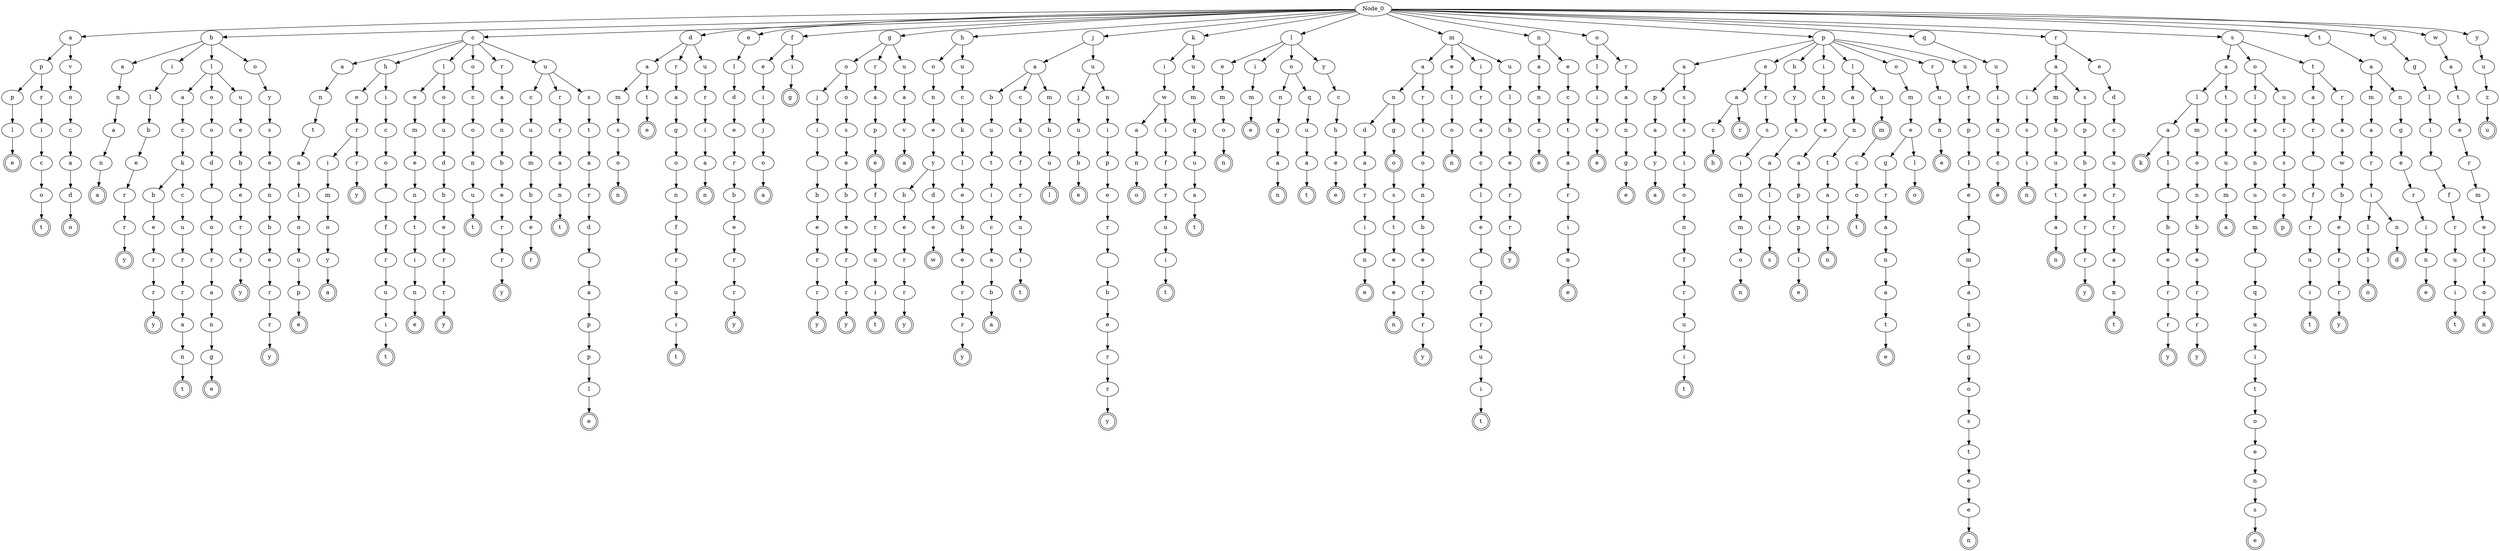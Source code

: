 digraph Trie {
	Node_1 [label="a"]
	Node_0 -> Node_1
	Node_2 [label="p"]
	Node_1 -> Node_2
	Node_3 [label="p"]
	Node_2 -> Node_3
	Node_4 [label="l"]
	Node_3 -> Node_4
	Node_5 [label="e" shape="doublecircle"]
	Node_4 -> Node_5
	Node_6 [label="r"]
	Node_2 -> Node_6
	Node_7 [label="i"]
	Node_6 -> Node_7
	Node_8 [label="c"]
	Node_7 -> Node_8
	Node_9 [label="o"]
	Node_8 -> Node_9
	Node_10 [label="t" shape="doublecircle"]
	Node_9 -> Node_10
	Node_11 [label="v"]
	Node_1 -> Node_11
	Node_12 [label="o"]
	Node_11 -> Node_12
	Node_13 [label="c"]
	Node_12 -> Node_13
	Node_14 [label="a"]
	Node_13 -> Node_14
	Node_15 [label="d"]
	Node_14 -> Node_15
	Node_16 [label="o" shape="doublecircle"]
	Node_15 -> Node_16
	Node_17 [label="b"]
	Node_0 -> Node_17
	Node_18 [label="a"]
	Node_17 -> Node_18
	Node_19 [label="n"]
	Node_18 -> Node_19
	Node_20 [label="a"]
	Node_19 -> Node_20
	Node_21 [label="n"]
	Node_20 -> Node_21
	Node_22 [label="a" shape="doublecircle"]
	Node_21 -> Node_22
	Node_23 [label="i"]
	Node_17 -> Node_23
	Node_24 [label="l"]
	Node_23 -> Node_24
	Node_25 [label="b"]
	Node_24 -> Node_25
	Node_26 [label="e"]
	Node_25 -> Node_26
	Node_27 [label="r"]
	Node_26 -> Node_27
	Node_28 [label="r"]
	Node_27 -> Node_28
	Node_29 [label="y" shape="doublecircle"]
	Node_28 -> Node_29
	Node_30 [label="l"]
	Node_17 -> Node_30
	Node_31 [label="a"]
	Node_30 -> Node_31
	Node_32 [label="c"]
	Node_31 -> Node_32
	Node_33 [label="k"]
	Node_32 -> Node_33
	Node_34 [label="b"]
	Node_33 -> Node_34
	Node_35 [label="e"]
	Node_34 -> Node_35
	Node_36 [label="r"]
	Node_35 -> Node_36
	Node_37 [label="r"]
	Node_36 -> Node_37
	Node_38 [label="y" shape="doublecircle"]
	Node_37 -> Node_38
	Node_39 [label="c"]
	Node_33 -> Node_39
	Node_40 [label="u"]
	Node_39 -> Node_40
	Node_41 [label="r"]
	Node_40 -> Node_41
	Node_42 [label="r"]
	Node_41 -> Node_42
	Node_43 [label="a"]
	Node_42 -> Node_43
	Node_44 [label="n"]
	Node_43 -> Node_44
	Node_45 [label="t" shape="doublecircle"]
	Node_44 -> Node_45
	Node_391 [label="o"]
	Node_30 -> Node_391
	Node_392 [label="o"]
	Node_391 -> Node_392
	Node_393 [label="d"]
	Node_392 -> Node_393
	Node_394 [label=" "]
	Node_393 -> Node_394
	Node_395 [label="o"]
	Node_394 -> Node_395
	Node_396 [label="r"]
	Node_395 -> Node_396
	Node_397 [label="a"]
	Node_396 -> Node_397
	Node_398 [label="n"]
	Node_397 -> Node_398
	Node_399 [label="g"]
	Node_398 -> Node_399
	Node_400 [label="e" shape="doublecircle"]
	Node_399 -> Node_400
	Node_46 [label="u"]
	Node_30 -> Node_46
	Node_47 [label="e"]
	Node_46 -> Node_47
	Node_48 [label="b"]
	Node_47 -> Node_48
	Node_49 [label="e"]
	Node_48 -> Node_49
	Node_50 [label="r"]
	Node_49 -> Node_50
	Node_51 [label="r"]
	Node_50 -> Node_51
	Node_52 [label="y" shape="doublecircle"]
	Node_51 -> Node_52
	Node_53 [label="o"]
	Node_17 -> Node_53
	Node_54 [label="y"]
	Node_53 -> Node_54
	Node_55 [label="s"]
	Node_54 -> Node_55
	Node_56 [label="e"]
	Node_55 -> Node_56
	Node_57 [label="n"]
	Node_56 -> Node_57
	Node_58 [label="b"]
	Node_57 -> Node_58
	Node_59 [label="e"]
	Node_58 -> Node_59
	Node_60 [label="r"]
	Node_59 -> Node_60
	Node_61 [label="r"]
	Node_60 -> Node_61
	Node_62 [label="y" shape="doublecircle"]
	Node_61 -> Node_62
	Node_63 [label="c"]
	Node_0 -> Node_63
	Node_327 [label="a"]
	Node_63 -> Node_327
	Node_328 [label="n"]
	Node_327 -> Node_328
	Node_329 [label="t"]
	Node_328 -> Node_329
	Node_330 [label="a"]
	Node_329 -> Node_330
	Node_331 [label="l"]
	Node_330 -> Node_331
	Node_332 [label="o"]
	Node_331 -> Node_332
	Node_333 [label="u"]
	Node_332 -> Node_333
	Node_334 [label="p"]
	Node_333 -> Node_334
	Node_335 [label="e" shape="doublecircle"]
	Node_334 -> Node_335
	Node_70 [label="h"]
	Node_63 -> Node_70
	Node_71 [label="e"]
	Node_70 -> Node_71
	Node_72 [label="r"]
	Node_71 -> Node_72
	Node_75 [label="i"]
	Node_72 -> Node_75
	Node_76 [label="m"]
	Node_75 -> Node_76
	Node_77 [label="o"]
	Node_76 -> Node_77
	Node_78 [label="y"]
	Node_77 -> Node_78
	Node_79 [label="a" shape="doublecircle"]
	Node_78 -> Node_79
	Node_73 [label="r"]
	Node_72 -> Node_73
	Node_74 [label="y" shape="doublecircle"]
	Node_73 -> Node_74
	Node_80 [label="i"]
	Node_70 -> Node_80
	Node_81 [label="c"]
	Node_80 -> Node_81
	Node_82 [label="o"]
	Node_81 -> Node_82
	Node_83 [label=" "]
	Node_82 -> Node_83
	Node_84 [label="f"]
	Node_83 -> Node_84
	Node_85 [label="r"]
	Node_84 -> Node_85
	Node_86 [label="u"]
	Node_85 -> Node_86
	Node_87 [label="i"]
	Node_86 -> Node_87
	Node_88 [label="t" shape="doublecircle"]
	Node_87 -> Node_88
	Node_89 [label="l"]
	Node_63 -> Node_89
	Node_401 [label="e"]
	Node_89 -> Node_401
	Node_402 [label="m"]
	Node_401 -> Node_402
	Node_403 [label="e"]
	Node_402 -> Node_403
	Node_404 [label="n"]
	Node_403 -> Node_404
	Node_405 [label="t"]
	Node_404 -> Node_405
	Node_406 [label="i"]
	Node_405 -> Node_406
	Node_407 [label="n"]
	Node_406 -> Node_407
	Node_408 [label="e" shape="doublecircle"]
	Node_407 -> Node_408
	Node_90 [label="o"]
	Node_89 -> Node_90
	Node_91 [label="u"]
	Node_90 -> Node_91
	Node_92 [label="d"]
	Node_91 -> Node_92
	Node_93 [label="b"]
	Node_92 -> Node_93
	Node_94 [label="e"]
	Node_93 -> Node_94
	Node_95 [label="r"]
	Node_94 -> Node_95
	Node_96 [label="r"]
	Node_95 -> Node_96
	Node_97 [label="y" shape="doublecircle"]
	Node_96 -> Node_97
	Node_98 [label="o"]
	Node_63 -> Node_98
	Node_99 [label="c"]
	Node_98 -> Node_99
	Node_100 [label="o"]
	Node_99 -> Node_100
	Node_101 [label="n"]
	Node_100 -> Node_101
	Node_102 [label="u"]
	Node_101 -> Node_102
	Node_103 [label="t" shape="doublecircle"]
	Node_102 -> Node_103
	Node_104 [label="r"]
	Node_63 -> Node_104
	Node_105 [label="a"]
	Node_104 -> Node_105
	Node_106 [label="n"]
	Node_105 -> Node_106
	Node_107 [label="b"]
	Node_106 -> Node_107
	Node_108 [label="e"]
	Node_107 -> Node_108
	Node_109 [label="r"]
	Node_108 -> Node_109
	Node_110 [label="r"]
	Node_109 -> Node_110
	Node_111 [label="y" shape="doublecircle"]
	Node_110 -> Node_111
	Node_64 [label="u"]
	Node_63 -> Node_64
	Node_112 [label="c"]
	Node_64 -> Node_112
	Node_113 [label="u"]
	Node_112 -> Node_113
	Node_114 [label="m"]
	Node_113 -> Node_114
	Node_115 [label="b"]
	Node_114 -> Node_115
	Node_116 [label="e"]
	Node_115 -> Node_116
	Node_117 [label="r" shape="doublecircle"]
	Node_116 -> Node_117
	Node_65 [label="r"]
	Node_64 -> Node_65
	Node_66 [label="r"]
	Node_65 -> Node_66
	Node_67 [label="a"]
	Node_66 -> Node_67
	Node_68 [label="n"]
	Node_67 -> Node_68
	Node_69 [label="t" shape="doublecircle"]
	Node_68 -> Node_69
	Node_118 [label="s"]
	Node_64 -> Node_118
	Node_119 [label="t"]
	Node_118 -> Node_119
	Node_120 [label="a"]
	Node_119 -> Node_120
	Node_121 [label="r"]
	Node_120 -> Node_121
	Node_122 [label="d"]
	Node_121 -> Node_122
	Node_123 [label=" "]
	Node_122 -> Node_123
	Node_124 [label="a"]
	Node_123 -> Node_124
	Node_125 [label="p"]
	Node_124 -> Node_125
	Node_126 [label="p"]
	Node_125 -> Node_126
	Node_127 [label="l"]
	Node_126 -> Node_127
	Node_128 [label="e" shape="doublecircle"]
	Node_127 -> Node_128
	Node_129 [label="d"]
	Node_0 -> Node_129
	Node_130 [label="a"]
	Node_129 -> Node_130
	Node_131 [label="m"]
	Node_130 -> Node_131
	Node_132 [label="s"]
	Node_131 -> Node_132
	Node_133 [label="o"]
	Node_132 -> Node_133
	Node_134 [label="n" shape="doublecircle"]
	Node_133 -> Node_134
	Node_135 [label="t"]
	Node_130 -> Node_135
	Node_136 [label="e" shape="doublecircle"]
	Node_135 -> Node_136
	Node_137 [label="r"]
	Node_129 -> Node_137
	Node_138 [label="a"]
	Node_137 -> Node_138
	Node_139 [label="g"]
	Node_138 -> Node_139
	Node_140 [label="o"]
	Node_139 -> Node_140
	Node_141 [label="n"]
	Node_140 -> Node_141
	Node_142 [label="f"]
	Node_141 -> Node_142
	Node_143 [label="r"]
	Node_142 -> Node_143
	Node_144 [label="u"]
	Node_143 -> Node_144
	Node_145 [label="i"]
	Node_144 -> Node_145
	Node_146 [label="t" shape="doublecircle"]
	Node_145 -> Node_146
	Node_147 [label="u"]
	Node_129 -> Node_147
	Node_148 [label="r"]
	Node_147 -> Node_148
	Node_149 [label="i"]
	Node_148 -> Node_149
	Node_150 [label="a"]
	Node_149 -> Node_150
	Node_151 [label="n" shape="doublecircle"]
	Node_150 -> Node_151
	Node_152 [label="e"]
	Node_0 -> Node_152
	Node_153 [label="l"]
	Node_152 -> Node_153
	Node_154 [label="d"]
	Node_153 -> Node_154
	Node_155 [label="e"]
	Node_154 -> Node_155
	Node_156 [label="r"]
	Node_155 -> Node_156
	Node_157 [label="b"]
	Node_156 -> Node_157
	Node_158 [label="e"]
	Node_157 -> Node_158
	Node_159 [label="r"]
	Node_158 -> Node_159
	Node_160 [label="r"]
	Node_159 -> Node_160
	Node_161 [label="y" shape="doublecircle"]
	Node_160 -> Node_161
	Node_162 [label="f"]
	Node_0 -> Node_162
	Node_163 [label="e"]
	Node_162 -> Node_163
	Node_164 [label="i"]
	Node_163 -> Node_164
	Node_165 [label="j"]
	Node_164 -> Node_165
	Node_166 [label="o"]
	Node_165 -> Node_166
	Node_167 [label="a" shape="doublecircle"]
	Node_166 -> Node_167
	Node_168 [label="i"]
	Node_162 -> Node_168
	Node_169 [label="g" shape="doublecircle"]
	Node_168 -> Node_169
	Node_170 [label="g"]
	Node_0 -> Node_170
	Node_171 [label="o"]
	Node_170 -> Node_171
	Node_172 [label="j"]
	Node_171 -> Node_172
	Node_173 [label="i"]
	Node_172 -> Node_173
	Node_174 [label=" "]
	Node_173 -> Node_174
	Node_175 [label="b"]
	Node_174 -> Node_175
	Node_176 [label="e"]
	Node_175 -> Node_176
	Node_177 [label="r"]
	Node_176 -> Node_177
	Node_178 [label="r"]
	Node_177 -> Node_178
	Node_179 [label="y" shape="doublecircle"]
	Node_178 -> Node_179
	Node_180 [label="o"]
	Node_171 -> Node_180
	Node_181 [label="s"]
	Node_180 -> Node_181
	Node_182 [label="e"]
	Node_181 -> Node_182
	Node_183 [label="b"]
	Node_182 -> Node_183
	Node_184 [label="e"]
	Node_183 -> Node_184
	Node_185 [label="r"]
	Node_184 -> Node_185
	Node_186 [label="r"]
	Node_185 -> Node_186
	Node_187 [label="y" shape="doublecircle"]
	Node_186 -> Node_187
	Node_188 [label="r"]
	Node_170 -> Node_188
	Node_189 [label="a"]
	Node_188 -> Node_189
	Node_190 [label="p"]
	Node_189 -> Node_190
	Node_191 [label="e" shape="doublecircle"]
	Node_190 -> Node_191
	Node_198 [label="f"]
	Node_191 -> Node_198
	Node_199 [label="r"]
	Node_198 -> Node_199
	Node_200 [label="u"]
	Node_199 -> Node_200
	Node_201 [label="i"]
	Node_200 -> Node_201
	Node_202 [label="t" shape="doublecircle"]
	Node_201 -> Node_202
	Node_203 [label="u"]
	Node_170 -> Node_203
	Node_204 [label="a"]
	Node_203 -> Node_204
	Node_205 [label="v"]
	Node_204 -> Node_205
	Node_206 [label="a" shape="doublecircle"]
	Node_205 -> Node_206
	Node_207 [label="h"]
	Node_0 -> Node_207
	Node_208 [label="o"]
	Node_207 -> Node_208
	Node_209 [label="n"]
	Node_208 -> Node_209
	Node_210 [label="e"]
	Node_209 -> Node_210
	Node_211 [label="y"]
	Node_210 -> Node_211
	Node_212 [label="b"]
	Node_211 -> Node_212
	Node_213 [label="e"]
	Node_212 -> Node_213
	Node_214 [label="r"]
	Node_213 -> Node_214
	Node_215 [label="r"]
	Node_214 -> Node_215
	Node_216 [label="y" shape="doublecircle"]
	Node_215 -> Node_216
	Node_336 [label="d"]
	Node_211 -> Node_336
	Node_337 [label="e"]
	Node_336 -> Node_337
	Node_338 [label="w" shape="doublecircle"]
	Node_337 -> Node_338
	Node_217 [label="u"]
	Node_207 -> Node_217
	Node_218 [label="c"]
	Node_217 -> Node_218
	Node_219 [label="k"]
	Node_218 -> Node_219
	Node_220 [label="l"]
	Node_219 -> Node_220
	Node_221 [label="e"]
	Node_220 -> Node_221
	Node_222 [label="b"]
	Node_221 -> Node_222
	Node_223 [label="e"]
	Node_222 -> Node_223
	Node_224 [label="r"]
	Node_223 -> Node_224
	Node_225 [label="r"]
	Node_224 -> Node_225
	Node_226 [label="y" shape="doublecircle"]
	Node_225 -> Node_226
	Node_227 [label="j"]
	Node_0 -> Node_227
	Node_228 [label="a"]
	Node_227 -> Node_228
	Node_229 [label="b"]
	Node_228 -> Node_229
	Node_230 [label="u"]
	Node_229 -> Node_230
	Node_231 [label="t"]
	Node_230 -> Node_231
	Node_232 [label="i"]
	Node_231 -> Node_232
	Node_233 [label="c"]
	Node_232 -> Node_233
	Node_234 [label="a"]
	Node_233 -> Node_234
	Node_235 [label="b"]
	Node_234 -> Node_235
	Node_236 [label="a" shape="doublecircle"]
	Node_235 -> Node_236
	Node_237 [label="c"]
	Node_228 -> Node_237
	Node_238 [label="k"]
	Node_237 -> Node_238
	Node_239 [label="f"]
	Node_238 -> Node_239
	Node_240 [label="r"]
	Node_239 -> Node_240
	Node_241 [label="u"]
	Node_240 -> Node_241
	Node_242 [label="i"]
	Node_241 -> Node_242
	Node_243 [label="t" shape="doublecircle"]
	Node_242 -> Node_243
	Node_244 [label="m"]
	Node_228 -> Node_244
	Node_245 [label="b"]
	Node_244 -> Node_245
	Node_246 [label="u"]
	Node_245 -> Node_246
	Node_247 [label="l" shape="doublecircle"]
	Node_246 -> Node_247
	Node_248 [label="u"]
	Node_227 -> Node_248
	Node_249 [label="j"]
	Node_248 -> Node_249
	Node_250 [label="u"]
	Node_249 -> Node_250
	Node_251 [label="b"]
	Node_250 -> Node_251
	Node_252 [label="e" shape="doublecircle"]
	Node_251 -> Node_252
	Node_253 [label="n"]
	Node_248 -> Node_253
	Node_254 [label="i"]
	Node_253 -> Node_254
	Node_255 [label="p"]
	Node_254 -> Node_255
	Node_256 [label="e"]
	Node_255 -> Node_256
	Node_257 [label="r"]
	Node_256 -> Node_257
	Node_258 [label=" "]
	Node_257 -> Node_258
	Node_259 [label="b"]
	Node_258 -> Node_259
	Node_260 [label="e"]
	Node_259 -> Node_260
	Node_261 [label="r"]
	Node_260 -> Node_261
	Node_262 [label="r"]
	Node_261 -> Node_262
	Node_263 [label="y" shape="doublecircle"]
	Node_262 -> Node_263
	Node_264 [label="k"]
	Node_0 -> Node_264
	Node_265 [label="i"]
	Node_264 -> Node_265
	Node_266 [label="w"]
	Node_265 -> Node_266
	Node_267 [label="a"]
	Node_266 -> Node_267
	Node_268 [label="n"]
	Node_267 -> Node_268
	Node_269 [label="o" shape="doublecircle"]
	Node_268 -> Node_269
	Node_270 [label="i"]
	Node_266 -> Node_270
	Node_271 [label="f"]
	Node_270 -> Node_271
	Node_272 [label="r"]
	Node_271 -> Node_272
	Node_273 [label="u"]
	Node_272 -> Node_273
	Node_274 [label="i"]
	Node_273 -> Node_274
	Node_275 [label="t" shape="doublecircle"]
	Node_274 -> Node_275
	Node_276 [label="u"]
	Node_264 -> Node_276
	Node_277 [label="m"]
	Node_276 -> Node_277
	Node_278 [label="q"]
	Node_277 -> Node_278
	Node_279 [label="u"]
	Node_278 -> Node_279
	Node_280 [label="a"]
	Node_279 -> Node_280
	Node_281 [label="t" shape="doublecircle"]
	Node_280 -> Node_281
	Node_282 [label="l"]
	Node_0 -> Node_282
	Node_283 [label="e"]
	Node_282 -> Node_283
	Node_284 [label="m"]
	Node_283 -> Node_284
	Node_285 [label="o"]
	Node_284 -> Node_285
	Node_286 [label="n" shape="doublecircle"]
	Node_285 -> Node_286
	Node_287 [label="i"]
	Node_282 -> Node_287
	Node_288 [label="m"]
	Node_287 -> Node_288
	Node_289 [label="e" shape="doublecircle"]
	Node_288 -> Node_289
	Node_290 [label="o"]
	Node_282 -> Node_290
	Node_295 [label="n"]
	Node_290 -> Node_295
	Node_296 [label="g"]
	Node_295 -> Node_296
	Node_297 [label="a"]
	Node_296 -> Node_297
	Node_298 [label="n" shape="doublecircle"]
	Node_297 -> Node_298
	Node_291 [label="q"]
	Node_290 -> Node_291
	Node_292 [label="u"]
	Node_291 -> Node_292
	Node_293 [label="a"]
	Node_292 -> Node_293
	Node_294 [label="t" shape="doublecircle"]
	Node_293 -> Node_294
	Node_299 [label="y"]
	Node_282 -> Node_299
	Node_300 [label="c"]
	Node_299 -> Node_300
	Node_301 [label="h"]
	Node_300 -> Node_301
	Node_302 [label="e"]
	Node_301 -> Node_302
	Node_303 [label="e" shape="doublecircle"]
	Node_302 -> Node_303
	Node_304 [label="m"]
	Node_0 -> Node_304
	Node_305 [label="a"]
	Node_304 -> Node_305
	Node_306 [label="n"]
	Node_305 -> Node_306
	Node_409 [label="d"]
	Node_306 -> Node_409
	Node_410 [label="a"]
	Node_409 -> Node_410
	Node_411 [label="r"]
	Node_410 -> Node_411
	Node_412 [label="i"]
	Node_411 -> Node_412
	Node_413 [label="n"]
	Node_412 -> Node_413
	Node_414 [label="e" shape="doublecircle"]
	Node_413 -> Node_414
	Node_307 [label="g"]
	Node_306 -> Node_307
	Node_308 [label="o" shape="doublecircle"]
	Node_307 -> Node_308
	Node_309 [label="s"]
	Node_308 -> Node_309
	Node_310 [label="t"]
	Node_309 -> Node_310
	Node_311 [label="e"]
	Node_310 -> Node_311
	Node_312 [label="e"]
	Node_311 -> Node_312
	Node_313 [label="n" shape="doublecircle"]
	Node_312 -> Node_313
	Node_314 [label="r"]
	Node_305 -> Node_314
	Node_315 [label="i"]
	Node_314 -> Node_315
	Node_316 [label="o"]
	Node_315 -> Node_316
	Node_317 [label="n"]
	Node_316 -> Node_317
	Node_318 [label="b"]
	Node_317 -> Node_318
	Node_319 [label="e"]
	Node_318 -> Node_319
	Node_320 [label="r"]
	Node_319 -> Node_320
	Node_321 [label="r"]
	Node_320 -> Node_321
	Node_322 [label="y" shape="doublecircle"]
	Node_321 -> Node_322
	Node_323 [label="e"]
	Node_304 -> Node_323
	Node_324 [label="l"]
	Node_323 -> Node_324
	Node_325 [label="o"]
	Node_324 -> Node_325
	Node_326 [label="n" shape="doublecircle"]
	Node_325 -> Node_326
	Node_349 [label="i"]
	Node_304 -> Node_349
	Node_350 [label="r"]
	Node_349 -> Node_350
	Node_351 [label="a"]
	Node_350 -> Node_351
	Node_352 [label="c"]
	Node_351 -> Node_352
	Node_353 [label="l"]
	Node_352 -> Node_353
	Node_354 [label="e"]
	Node_353 -> Node_354
	Node_355 [label=" "]
	Node_354 -> Node_355
	Node_356 [label="f"]
	Node_355 -> Node_356
	Node_357 [label="r"]
	Node_356 -> Node_357
	Node_358 [label="u"]
	Node_357 -> Node_358
	Node_359 [label="i"]
	Node_358 -> Node_359
	Node_360 [label="t" shape="doublecircle"]
	Node_359 -> Node_360
	Node_361 [label="u"]
	Node_304 -> Node_361
	Node_362 [label="l"]
	Node_361 -> Node_362
	Node_363 [label="b"]
	Node_362 -> Node_363
	Node_364 [label="e"]
	Node_363 -> Node_364
	Node_365 [label="r"]
	Node_364 -> Node_365
	Node_366 [label="r"]
	Node_365 -> Node_366
	Node_367 [label="y" shape="doublecircle"]
	Node_366 -> Node_367
	Node_368 [label="n"]
	Node_0 -> Node_368
	Node_377 [label="a"]
	Node_368 -> Node_377
	Node_378 [label="n"]
	Node_377 -> Node_378
	Node_379 [label="c"]
	Node_378 -> Node_379
	Node_380 [label="e" shape="doublecircle"]
	Node_379 -> Node_380
	Node_369 [label="e"]
	Node_368 -> Node_369
	Node_370 [label="c"]
	Node_369 -> Node_370
	Node_371 [label="t"]
	Node_370 -> Node_371
	Node_372 [label="a"]
	Node_371 -> Node_372
	Node_373 [label="r"]
	Node_372 -> Node_373
	Node_374 [label="i"]
	Node_373 -> Node_374
	Node_375 [label="n"]
	Node_374 -> Node_375
	Node_376 [label="e" shape="doublecircle"]
	Node_375 -> Node_376
	Node_381 [label="o"]
	Node_0 -> Node_381
	Node_382 [label="l"]
	Node_381 -> Node_382
	Node_383 [label="i"]
	Node_382 -> Node_383
	Node_384 [label="v"]
	Node_383 -> Node_384
	Node_385 [label="e" shape="doublecircle"]
	Node_384 -> Node_385
	Node_386 [label="r"]
	Node_381 -> Node_386
	Node_387 [label="a"]
	Node_386 -> Node_387
	Node_388 [label="n"]
	Node_387 -> Node_388
	Node_389 [label="g"]
	Node_388 -> Node_389
	Node_390 [label="e" shape="doublecircle"]
	Node_389 -> Node_390
	Node_424 [label="p"]
	Node_0 -> Node_424
	Node_425 [label="a"]
	Node_424 -> Node_425
	Node_426 [label="p"]
	Node_425 -> Node_426
	Node_427 [label="a"]
	Node_426 -> Node_427
	Node_428 [label="y"]
	Node_427 -> Node_428
	Node_429 [label="a" shape="doublecircle"]
	Node_428 -> Node_429
	Node_430 [label="s"]
	Node_425 -> Node_430
	Node_431 [label="s"]
	Node_430 -> Node_431
	Node_432 [label="i"]
	Node_431 -> Node_432
	Node_433 [label="o"]
	Node_432 -> Node_433
	Node_434 [label="n"]
	Node_433 -> Node_434
	Node_435 [label="f"]
	Node_434 -> Node_435
	Node_436 [label="r"]
	Node_435 -> Node_436
	Node_437 [label="u"]
	Node_436 -> Node_437
	Node_438 [label="i"]
	Node_437 -> Node_438
	Node_439 [label="t" shape="doublecircle"]
	Node_438 -> Node_439
	Node_440 [label="e"]
	Node_424 -> Node_440
	Node_441 [label="a"]
	Node_440 -> Node_441
	Node_442 [label="c"]
	Node_441 -> Node_442
	Node_443 [label="h" shape="doublecircle"]
	Node_442 -> Node_443
	Node_444 [label="r" shape="doublecircle"]
	Node_441 -> Node_444
	Node_445 [label="r"]
	Node_440 -> Node_445
	Node_446 [label="s"]
	Node_445 -> Node_446
	Node_447 [label="i"]
	Node_446 -> Node_447
	Node_448 [label="m"]
	Node_447 -> Node_448
	Node_449 [label="m"]
	Node_448 -> Node_449
	Node_450 [label="o"]
	Node_449 -> Node_450
	Node_451 [label="n" shape="doublecircle"]
	Node_450 -> Node_451
	Node_452 [label="h"]
	Node_424 -> Node_452
	Node_453 [label="y"]
	Node_452 -> Node_453
	Node_454 [label="s"]
	Node_453 -> Node_454
	Node_455 [label="a"]
	Node_454 -> Node_455
	Node_456 [label="l"]
	Node_455 -> Node_456
	Node_457 [label="i"]
	Node_456 -> Node_457
	Node_458 [label="s" shape="doublecircle"]
	Node_457 -> Node_458
	Node_472 [label="i"]
	Node_424 -> Node_472
	Node_473 [label="n"]
	Node_472 -> Node_473
	Node_474 [label="e"]
	Node_473 -> Node_474
	Node_475 [label="a"]
	Node_474 -> Node_475
	Node_476 [label="p"]
	Node_475 -> Node_476
	Node_477 [label="p"]
	Node_476 -> Node_477
	Node_478 [label="l"]
	Node_477 -> Node_478
	Node_479 [label="e" shape="doublecircle"]
	Node_478 -> Node_479
	Node_459 [label="l"]
	Node_424 -> Node_459
	Node_460 [label="a"]
	Node_459 -> Node_460
	Node_461 [label="n"]
	Node_460 -> Node_461
	Node_462 [label="t"]
	Node_461 -> Node_462
	Node_463 [label="a"]
	Node_462 -> Node_463
	Node_464 [label="i"]
	Node_463 -> Node_464
	Node_465 [label="n" shape="doublecircle"]
	Node_464 -> Node_465
	Node_466 [label="u"]
	Node_459 -> Node_466
	Node_467 [label="m" shape="doublecircle"]
	Node_466 -> Node_467
	Node_480 [label="c"]
	Node_467 -> Node_480
	Node_481 [label="o"]
	Node_480 -> Node_481
	Node_482 [label="t" shape="doublecircle"]
	Node_481 -> Node_482
	Node_483 [label="o"]
	Node_424 -> Node_483
	Node_484 [label="m"]
	Node_483 -> Node_484
	Node_485 [label="e"]
	Node_484 -> Node_485
	Node_486 [label="g"]
	Node_485 -> Node_486
	Node_487 [label="r"]
	Node_486 -> Node_487
	Node_488 [label="a"]
	Node_487 -> Node_488
	Node_489 [label="n"]
	Node_488 -> Node_489
	Node_490 [label="a"]
	Node_489 -> Node_490
	Node_491 [label="t"]
	Node_490 -> Node_491
	Node_492 [label="e" shape="doublecircle"]
	Node_491 -> Node_492
	Node_493 [label="l"]
	Node_485 -> Node_493
	Node_494 [label="o" shape="doublecircle"]
	Node_493 -> Node_494
	Node_468 [label="r"]
	Node_424 -> Node_468
	Node_469 [label="u"]
	Node_468 -> Node_469
	Node_470 [label="n"]
	Node_469 -> Node_470
	Node_471 [label="e" shape="doublecircle"]
	Node_470 -> Node_471
	Node_495 [label="u"]
	Node_424 -> Node_495
	Node_496 [label="r"]
	Node_495 -> Node_496
	Node_497 [label="p"]
	Node_496 -> Node_497
	Node_498 [label="l"]
	Node_497 -> Node_498
	Node_499 [label="e"]
	Node_498 -> Node_499
	Node_500 [label=" "]
	Node_499 -> Node_500
	Node_501 [label="m"]
	Node_500 -> Node_501
	Node_502 [label="a"]
	Node_501 -> Node_502
	Node_503 [label="n"]
	Node_502 -> Node_503
	Node_504 [label="g"]
	Node_503 -> Node_504
	Node_505 [label="o"]
	Node_504 -> Node_505
	Node_506 [label="s"]
	Node_505 -> Node_506
	Node_507 [label="t"]
	Node_506 -> Node_507
	Node_508 [label="e"]
	Node_507 -> Node_508
	Node_509 [label="e"]
	Node_508 -> Node_509
	Node_510 [label="n" shape="doublecircle"]
	Node_509 -> Node_510
	Node_511 [label="q"]
	Node_0 -> Node_511
	Node_512 [label="u"]
	Node_511 -> Node_512
	Node_513 [label="i"]
	Node_512 -> Node_513
	Node_514 [label="n"]
	Node_513 -> Node_514
	Node_515 [label="c"]
	Node_514 -> Node_515
	Node_516 [label="e" shape="doublecircle"]
	Node_515 -> Node_516
	Node_192 [label="r"]
	Node_0 -> Node_192
	Node_193 [label="a"]
	Node_192 -> Node_193
	Node_194 [label="i"]
	Node_193 -> Node_194
	Node_195 [label="s"]
	Node_194 -> Node_195
	Node_196 [label="i"]
	Node_195 -> Node_196
	Node_197 [label="n" shape="doublecircle"]
	Node_196 -> Node_197
	Node_535 [label="m"]
	Node_193 -> Node_535
	Node_536 [label="b"]
	Node_535 -> Node_536
	Node_537 [label="u"]
	Node_536 -> Node_537
	Node_538 [label="t"]
	Node_537 -> Node_538
	Node_539 [label="a"]
	Node_538 -> Node_539
	Node_540 [label="n" shape="doublecircle"]
	Node_539 -> Node_540
	Node_517 [label="s"]
	Node_193 -> Node_517
	Node_518 [label="p"]
	Node_517 -> Node_518
	Node_519 [label="b"]
	Node_518 -> Node_519
	Node_520 [label="e"]
	Node_519 -> Node_520
	Node_521 [label="r"]
	Node_520 -> Node_521
	Node_522 [label="r"]
	Node_521 -> Node_522
	Node_523 [label="y" shape="doublecircle"]
	Node_522 -> Node_523
	Node_541 [label="e"]
	Node_192 -> Node_541
	Node_542 [label="d"]
	Node_541 -> Node_542
	Node_543 [label="c"]
	Node_542 -> Node_543
	Node_544 [label="u"]
	Node_543 -> Node_544
	Node_545 [label="r"]
	Node_544 -> Node_545
	Node_546 [label="r"]
	Node_545 -> Node_546
	Node_547 [label="a"]
	Node_546 -> Node_547
	Node_548 [label="n"]
	Node_547 -> Node_548
	Node_549 [label="t" shape="doublecircle"]
	Node_548 -> Node_549
	Node_524 [label="s"]
	Node_0 -> Node_524
	Node_525 [label="a"]
	Node_524 -> Node_525
	Node_526 [label="l"]
	Node_525 -> Node_526
	Node_550 [label="a"]
	Node_526 -> Node_550
	Node_558 [label="k" shape="doublecircle"]
	Node_550 -> Node_558
	Node_551 [label="l"]
	Node_550 -> Node_551
	Node_552 [label=" "]
	Node_551 -> Node_552
	Node_553 [label="b"]
	Node_552 -> Node_553
	Node_554 [label="e"]
	Node_553 -> Node_554
	Node_555 [label="r"]
	Node_554 -> Node_555
	Node_556 [label="r"]
	Node_555 -> Node_556
	Node_557 [label="y" shape="doublecircle"]
	Node_556 -> Node_557
	Node_527 [label="m"]
	Node_526 -> Node_527
	Node_528 [label="o"]
	Node_527 -> Node_528
	Node_529 [label="n"]
	Node_528 -> Node_529
	Node_530 [label="b"]
	Node_529 -> Node_530
	Node_531 [label="e"]
	Node_530 -> Node_531
	Node_532 [label="r"]
	Node_531 -> Node_532
	Node_533 [label="r"]
	Node_532 -> Node_533
	Node_534 [label="y" shape="doublecircle"]
	Node_533 -> Node_534
	Node_559 [label="t"]
	Node_525 -> Node_559
	Node_560 [label="s"]
	Node_559 -> Node_560
	Node_561 [label="u"]
	Node_560 -> Node_561
	Node_562 [label="m"]
	Node_561 -> Node_562
	Node_563 [label="a" shape="doublecircle"]
	Node_562 -> Node_563
	Node_564 [label="o"]
	Node_524 -> Node_564
	Node_579 [label="l"]
	Node_564 -> Node_579
	Node_580 [label="a"]
	Node_579 -> Node_580
	Node_581 [label="n"]
	Node_580 -> Node_581
	Node_582 [label="u"]
	Node_581 -> Node_582
	Node_583 [label="m"]
	Node_582 -> Node_583
	Node_584 [label=" "]
	Node_583 -> Node_584
	Node_585 [label="q"]
	Node_584 -> Node_585
	Node_586 [label="u"]
	Node_585 -> Node_586
	Node_587 [label="i"]
	Node_586 -> Node_587
	Node_588 [label="t"]
	Node_587 -> Node_588
	Node_589 [label="o"]
	Node_588 -> Node_589
	Node_590 [label="e"]
	Node_589 -> Node_590
	Node_591 [label="n"]
	Node_590 -> Node_591
	Node_592 [label="s"]
	Node_591 -> Node_592
	Node_593 [label="e" shape="doublecircle"]
	Node_592 -> Node_593
	Node_565 [label="u"]
	Node_564 -> Node_565
	Node_566 [label="r"]
	Node_565 -> Node_566
	Node_567 [label="s"]
	Node_566 -> Node_567
	Node_568 [label="o"]
	Node_567 -> Node_568
	Node_569 [label="p" shape="doublecircle"]
	Node_568 -> Node_569
	Node_570 [label="t"]
	Node_524 -> Node_570
	Node_571 [label="a"]
	Node_570 -> Node_571
	Node_572 [label="r"]
	Node_571 -> Node_572
	Node_573 [label=" "]
	Node_572 -> Node_573
	Node_574 [label="f"]
	Node_573 -> Node_574
	Node_575 [label="r"]
	Node_574 -> Node_575
	Node_576 [label="u"]
	Node_575 -> Node_576
	Node_577 [label="i"]
	Node_576 -> Node_577
	Node_578 [label="t" shape="doublecircle"]
	Node_577 -> Node_578
	Node_594 [label="r"]
	Node_570 -> Node_594
	Node_595 [label="a"]
	Node_594 -> Node_595
	Node_596 [label="w"]
	Node_595 -> Node_596
	Node_597 [label="b"]
	Node_596 -> Node_597
	Node_598 [label="e"]
	Node_597 -> Node_598
	Node_599 [label="r"]
	Node_598 -> Node_599
	Node_600 [label="r"]
	Node_599 -> Node_600
	Node_601 [label="y" shape="doublecircle"]
	Node_600 -> Node_601
	Node_415 [label="t"]
	Node_0 -> Node_415
	Node_416 [label="a"]
	Node_415 -> Node_416
	Node_602 [label="m"]
	Node_416 -> Node_602
	Node_603 [label="a"]
	Node_602 -> Node_603
	Node_604 [label="r"]
	Node_603 -> Node_604
	Node_605 [label="i"]
	Node_604 -> Node_605
	Node_606 [label="l"]
	Node_605 -> Node_606
	Node_607 [label="l"]
	Node_606 -> Node_607
	Node_608 [label="o" shape="doublecircle"]
	Node_607 -> Node_608
	Node_609 [label="n"]
	Node_605 -> Node_609
	Node_610 [label="d" shape="doublecircle"]
	Node_609 -> Node_610
	Node_417 [label="n"]
	Node_416 -> Node_417
	Node_418 [label="g"]
	Node_417 -> Node_418
	Node_419 [label="e"]
	Node_418 -> Node_419
	Node_420 [label="r"]
	Node_419 -> Node_420
	Node_421 [label="i"]
	Node_420 -> Node_421
	Node_422 [label="n"]
	Node_421 -> Node_422
	Node_423 [label="e" shape="doublecircle"]
	Node_422 -> Node_423
	Node_611 [label="u"]
	Node_0 -> Node_611
	Node_612 [label="g"]
	Node_611 -> Node_612
	Node_613 [label="l"]
	Node_612 -> Node_613
	Node_614 [label="i"]
	Node_613 -> Node_614
	Node_615 [label=" "]
	Node_614 -> Node_615
	Node_616 [label="f"]
	Node_615 -> Node_616
	Node_617 [label="r"]
	Node_616 -> Node_617
	Node_618 [label="u"]
	Node_617 -> Node_618
	Node_619 [label="i"]
	Node_618 -> Node_619
	Node_620 [label="t" shape="doublecircle"]
	Node_619 -> Node_620
	Node_339 [label="w"]
	Node_0 -> Node_339
	Node_340 [label="a"]
	Node_339 -> Node_340
	Node_341 [label="t"]
	Node_340 -> Node_341
	Node_342 [label="e"]
	Node_341 -> Node_342
	Node_343 [label="r"]
	Node_342 -> Node_343
	Node_344 [label="m"]
	Node_343 -> Node_344
	Node_345 [label="e"]
	Node_344 -> Node_345
	Node_346 [label="l"]
	Node_345 -> Node_346
	Node_347 [label="o"]
	Node_346 -> Node_347
	Node_348 [label="n" shape="doublecircle"]
	Node_347 -> Node_348
	Node_621 [label="y"]
	Node_0 -> Node_621
	Node_622 [label="u"]
	Node_621 -> Node_622
	Node_623 [label="z"]
	Node_622 -> Node_623
	Node_624 [label="u" shape="doublecircle"]
	Node_623 -> Node_624
}
